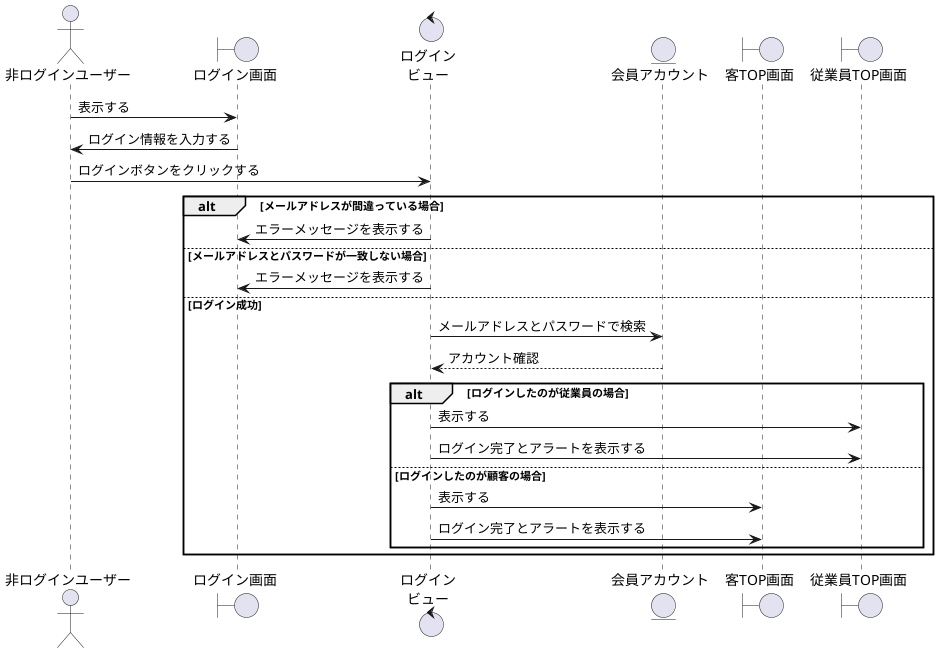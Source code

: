 @startuml login
actor "非ログインユーザー" as nonlogin
boundary "ログイン画面" as log
control "ログイン\nビュー" as logv
entity "会員アカウント" as account
boundary "客TOP画面" as kyaku_top
boundary "従業員TOP画面" as juugyouin_top
 
nonlogin -> log: 表示する

nonlogin <- log: ログイン情報を入力する

nonlogin -> logv: ログインボタンをクリックする
 
alt メールアドレスが間違っている場合
    logv -> log: エラーメッセージを表示する
else メールアドレスとパスワードが一致しない場合
    logv -> log: エラーメッセージを表示する
else ログイン成功

    logv -> account: メールアドレスとパスワードで検索
    account --> logv: アカウント確認
    alt ログインしたのが従業員の場合
        logv -> juugyouin_top: 表示する
        logv -> juugyouin_top:ログイン完了とアラートを表示する
    else ログインしたのが顧客の場合
        logv -> kyaku_top: 表示する
        logv -> kyaku_top:ログイン完了とアラートを表示する
    end
end
@enduml
